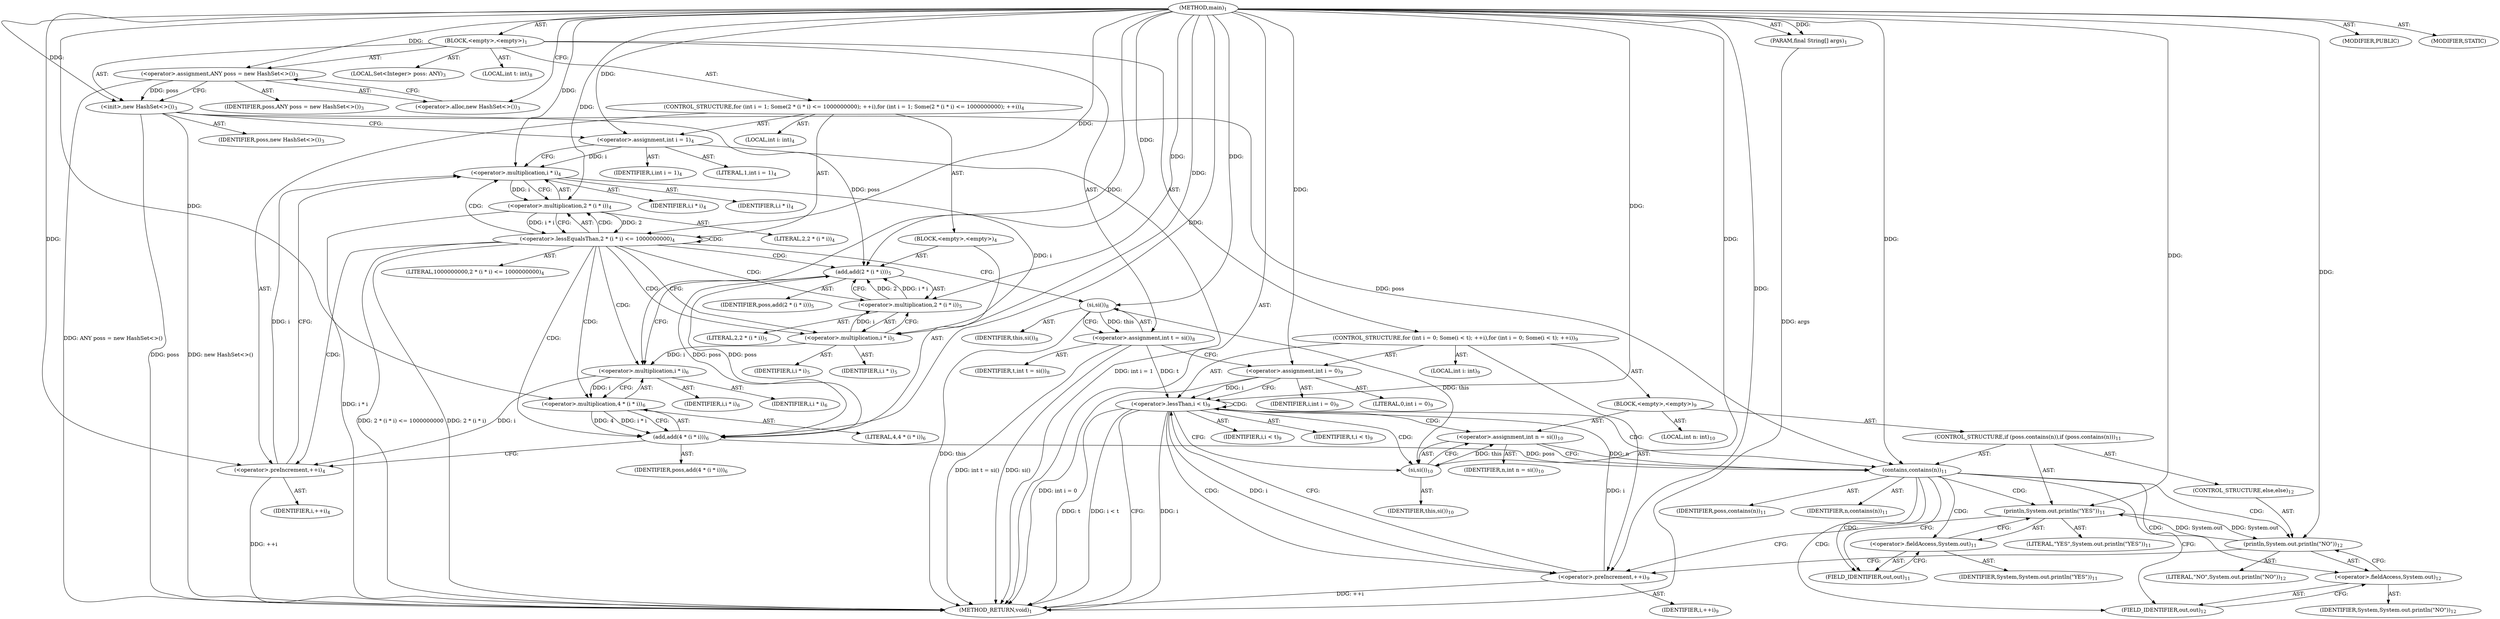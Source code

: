 digraph "main" {  
"19" [label = <(METHOD,main)<SUB>1</SUB>> ]
"20" [label = <(PARAM,final String[] args)<SUB>1</SUB>> ]
"21" [label = <(BLOCK,&lt;empty&gt;,&lt;empty&gt;)<SUB>1</SUB>> ]
"4" [label = <(LOCAL,Set&lt;Integer&gt; poss: ANY)<SUB>3</SUB>> ]
"22" [label = <(&lt;operator&gt;.assignment,ANY poss = new HashSet&lt;&gt;())<SUB>3</SUB>> ]
"23" [label = <(IDENTIFIER,poss,ANY poss = new HashSet&lt;&gt;())<SUB>3</SUB>> ]
"24" [label = <(&lt;operator&gt;.alloc,new HashSet&lt;&gt;())<SUB>3</SUB>> ]
"25" [label = <(&lt;init&gt;,new HashSet&lt;&gt;())<SUB>3</SUB>> ]
"3" [label = <(IDENTIFIER,poss,new HashSet&lt;&gt;())<SUB>3</SUB>> ]
"26" [label = <(CONTROL_STRUCTURE,for (int i = 1; Some(2 * (i * i) &lt;= 1000000000); ++i),for (int i = 1; Some(2 * (i * i) &lt;= 1000000000); ++i))<SUB>4</SUB>> ]
"27" [label = <(LOCAL,int i: int)<SUB>4</SUB>> ]
"28" [label = <(&lt;operator&gt;.assignment,int i = 1)<SUB>4</SUB>> ]
"29" [label = <(IDENTIFIER,i,int i = 1)<SUB>4</SUB>> ]
"30" [label = <(LITERAL,1,int i = 1)<SUB>4</SUB>> ]
"31" [label = <(&lt;operator&gt;.lessEqualsThan,2 * (i * i) &lt;= 1000000000)<SUB>4</SUB>> ]
"32" [label = <(&lt;operator&gt;.multiplication,2 * (i * i))<SUB>4</SUB>> ]
"33" [label = <(LITERAL,2,2 * (i * i))<SUB>4</SUB>> ]
"34" [label = <(&lt;operator&gt;.multiplication,i * i)<SUB>4</SUB>> ]
"35" [label = <(IDENTIFIER,i,i * i)<SUB>4</SUB>> ]
"36" [label = <(IDENTIFIER,i,i * i)<SUB>4</SUB>> ]
"37" [label = <(LITERAL,1000000000,2 * (i * i) &lt;= 1000000000)<SUB>4</SUB>> ]
"38" [label = <(&lt;operator&gt;.preIncrement,++i)<SUB>4</SUB>> ]
"39" [label = <(IDENTIFIER,i,++i)<SUB>4</SUB>> ]
"40" [label = <(BLOCK,&lt;empty&gt;,&lt;empty&gt;)<SUB>4</SUB>> ]
"41" [label = <(add,add(2 * (i * i)))<SUB>5</SUB>> ]
"42" [label = <(IDENTIFIER,poss,add(2 * (i * i)))<SUB>5</SUB>> ]
"43" [label = <(&lt;operator&gt;.multiplication,2 * (i * i))<SUB>5</SUB>> ]
"44" [label = <(LITERAL,2,2 * (i * i))<SUB>5</SUB>> ]
"45" [label = <(&lt;operator&gt;.multiplication,i * i)<SUB>5</SUB>> ]
"46" [label = <(IDENTIFIER,i,i * i)<SUB>5</SUB>> ]
"47" [label = <(IDENTIFIER,i,i * i)<SUB>5</SUB>> ]
"48" [label = <(add,add(4 * (i * i)))<SUB>6</SUB>> ]
"49" [label = <(IDENTIFIER,poss,add(4 * (i * i)))<SUB>6</SUB>> ]
"50" [label = <(&lt;operator&gt;.multiplication,4 * (i * i))<SUB>6</SUB>> ]
"51" [label = <(LITERAL,4,4 * (i * i))<SUB>6</SUB>> ]
"52" [label = <(&lt;operator&gt;.multiplication,i * i)<SUB>6</SUB>> ]
"53" [label = <(IDENTIFIER,i,i * i)<SUB>6</SUB>> ]
"54" [label = <(IDENTIFIER,i,i * i)<SUB>6</SUB>> ]
"55" [label = <(LOCAL,int t: int)<SUB>8</SUB>> ]
"56" [label = <(&lt;operator&gt;.assignment,int t = si())<SUB>8</SUB>> ]
"57" [label = <(IDENTIFIER,t,int t = si())<SUB>8</SUB>> ]
"58" [label = <(si,si())<SUB>8</SUB>> ]
"59" [label = <(IDENTIFIER,this,si())<SUB>8</SUB>> ]
"60" [label = <(CONTROL_STRUCTURE,for (int i = 0; Some(i &lt; t); ++i),for (int i = 0; Some(i &lt; t); ++i))<SUB>9</SUB>> ]
"61" [label = <(LOCAL,int i: int)<SUB>9</SUB>> ]
"62" [label = <(&lt;operator&gt;.assignment,int i = 0)<SUB>9</SUB>> ]
"63" [label = <(IDENTIFIER,i,int i = 0)<SUB>9</SUB>> ]
"64" [label = <(LITERAL,0,int i = 0)<SUB>9</SUB>> ]
"65" [label = <(&lt;operator&gt;.lessThan,i &lt; t)<SUB>9</SUB>> ]
"66" [label = <(IDENTIFIER,i,i &lt; t)<SUB>9</SUB>> ]
"67" [label = <(IDENTIFIER,t,i &lt; t)<SUB>9</SUB>> ]
"68" [label = <(&lt;operator&gt;.preIncrement,++i)<SUB>9</SUB>> ]
"69" [label = <(IDENTIFIER,i,++i)<SUB>9</SUB>> ]
"70" [label = <(BLOCK,&lt;empty&gt;,&lt;empty&gt;)<SUB>9</SUB>> ]
"71" [label = <(LOCAL,int n: int)<SUB>10</SUB>> ]
"72" [label = <(&lt;operator&gt;.assignment,int n = si())<SUB>10</SUB>> ]
"73" [label = <(IDENTIFIER,n,int n = si())<SUB>10</SUB>> ]
"74" [label = <(si,si())<SUB>10</SUB>> ]
"75" [label = <(IDENTIFIER,this,si())<SUB>10</SUB>> ]
"76" [label = <(CONTROL_STRUCTURE,if (poss.contains(n)),if (poss.contains(n)))<SUB>11</SUB>> ]
"77" [label = <(contains,contains(n))<SUB>11</SUB>> ]
"78" [label = <(IDENTIFIER,poss,contains(n))<SUB>11</SUB>> ]
"79" [label = <(IDENTIFIER,n,contains(n))<SUB>11</SUB>> ]
"80" [label = <(println,System.out.println(&quot;YES&quot;))<SUB>11</SUB>> ]
"81" [label = <(&lt;operator&gt;.fieldAccess,System.out)<SUB>11</SUB>> ]
"82" [label = <(IDENTIFIER,System,System.out.println(&quot;YES&quot;))<SUB>11</SUB>> ]
"83" [label = <(FIELD_IDENTIFIER,out,out)<SUB>11</SUB>> ]
"84" [label = <(LITERAL,&quot;YES&quot;,System.out.println(&quot;YES&quot;))<SUB>11</SUB>> ]
"85" [label = <(CONTROL_STRUCTURE,else,else)<SUB>12</SUB>> ]
"86" [label = <(println,System.out.println(&quot;NO&quot;))<SUB>12</SUB>> ]
"87" [label = <(&lt;operator&gt;.fieldAccess,System.out)<SUB>12</SUB>> ]
"88" [label = <(IDENTIFIER,System,System.out.println(&quot;NO&quot;))<SUB>12</SUB>> ]
"89" [label = <(FIELD_IDENTIFIER,out,out)<SUB>12</SUB>> ]
"90" [label = <(LITERAL,&quot;NO&quot;,System.out.println(&quot;NO&quot;))<SUB>12</SUB>> ]
"91" [label = <(MODIFIER,PUBLIC)> ]
"92" [label = <(MODIFIER,STATIC)> ]
"93" [label = <(METHOD_RETURN,void)<SUB>1</SUB>> ]
  "19" -> "20"  [ label = "AST: "] 
  "19" -> "21"  [ label = "AST: "] 
  "19" -> "91"  [ label = "AST: "] 
  "19" -> "92"  [ label = "AST: "] 
  "19" -> "93"  [ label = "AST: "] 
  "21" -> "4"  [ label = "AST: "] 
  "21" -> "22"  [ label = "AST: "] 
  "21" -> "25"  [ label = "AST: "] 
  "21" -> "26"  [ label = "AST: "] 
  "21" -> "55"  [ label = "AST: "] 
  "21" -> "56"  [ label = "AST: "] 
  "21" -> "60"  [ label = "AST: "] 
  "22" -> "23"  [ label = "AST: "] 
  "22" -> "24"  [ label = "AST: "] 
  "25" -> "3"  [ label = "AST: "] 
  "26" -> "27"  [ label = "AST: "] 
  "26" -> "28"  [ label = "AST: "] 
  "26" -> "31"  [ label = "AST: "] 
  "26" -> "38"  [ label = "AST: "] 
  "26" -> "40"  [ label = "AST: "] 
  "28" -> "29"  [ label = "AST: "] 
  "28" -> "30"  [ label = "AST: "] 
  "31" -> "32"  [ label = "AST: "] 
  "31" -> "37"  [ label = "AST: "] 
  "32" -> "33"  [ label = "AST: "] 
  "32" -> "34"  [ label = "AST: "] 
  "34" -> "35"  [ label = "AST: "] 
  "34" -> "36"  [ label = "AST: "] 
  "38" -> "39"  [ label = "AST: "] 
  "40" -> "41"  [ label = "AST: "] 
  "40" -> "48"  [ label = "AST: "] 
  "41" -> "42"  [ label = "AST: "] 
  "41" -> "43"  [ label = "AST: "] 
  "43" -> "44"  [ label = "AST: "] 
  "43" -> "45"  [ label = "AST: "] 
  "45" -> "46"  [ label = "AST: "] 
  "45" -> "47"  [ label = "AST: "] 
  "48" -> "49"  [ label = "AST: "] 
  "48" -> "50"  [ label = "AST: "] 
  "50" -> "51"  [ label = "AST: "] 
  "50" -> "52"  [ label = "AST: "] 
  "52" -> "53"  [ label = "AST: "] 
  "52" -> "54"  [ label = "AST: "] 
  "56" -> "57"  [ label = "AST: "] 
  "56" -> "58"  [ label = "AST: "] 
  "58" -> "59"  [ label = "AST: "] 
  "60" -> "61"  [ label = "AST: "] 
  "60" -> "62"  [ label = "AST: "] 
  "60" -> "65"  [ label = "AST: "] 
  "60" -> "68"  [ label = "AST: "] 
  "60" -> "70"  [ label = "AST: "] 
  "62" -> "63"  [ label = "AST: "] 
  "62" -> "64"  [ label = "AST: "] 
  "65" -> "66"  [ label = "AST: "] 
  "65" -> "67"  [ label = "AST: "] 
  "68" -> "69"  [ label = "AST: "] 
  "70" -> "71"  [ label = "AST: "] 
  "70" -> "72"  [ label = "AST: "] 
  "70" -> "76"  [ label = "AST: "] 
  "72" -> "73"  [ label = "AST: "] 
  "72" -> "74"  [ label = "AST: "] 
  "74" -> "75"  [ label = "AST: "] 
  "76" -> "77"  [ label = "AST: "] 
  "76" -> "80"  [ label = "AST: "] 
  "76" -> "85"  [ label = "AST: "] 
  "77" -> "78"  [ label = "AST: "] 
  "77" -> "79"  [ label = "AST: "] 
  "80" -> "81"  [ label = "AST: "] 
  "80" -> "84"  [ label = "AST: "] 
  "81" -> "82"  [ label = "AST: "] 
  "81" -> "83"  [ label = "AST: "] 
  "85" -> "86"  [ label = "AST: "] 
  "86" -> "87"  [ label = "AST: "] 
  "86" -> "90"  [ label = "AST: "] 
  "87" -> "88"  [ label = "AST: "] 
  "87" -> "89"  [ label = "AST: "] 
  "22" -> "25"  [ label = "CFG: "] 
  "25" -> "28"  [ label = "CFG: "] 
  "56" -> "62"  [ label = "CFG: "] 
  "24" -> "22"  [ label = "CFG: "] 
  "28" -> "34"  [ label = "CFG: "] 
  "31" -> "45"  [ label = "CFG: "] 
  "31" -> "58"  [ label = "CFG: "] 
  "38" -> "34"  [ label = "CFG: "] 
  "58" -> "56"  [ label = "CFG: "] 
  "62" -> "65"  [ label = "CFG: "] 
  "65" -> "93"  [ label = "CFG: "] 
  "65" -> "74"  [ label = "CFG: "] 
  "68" -> "65"  [ label = "CFG: "] 
  "32" -> "31"  [ label = "CFG: "] 
  "41" -> "52"  [ label = "CFG: "] 
  "48" -> "38"  [ label = "CFG: "] 
  "72" -> "77"  [ label = "CFG: "] 
  "34" -> "32"  [ label = "CFG: "] 
  "43" -> "41"  [ label = "CFG: "] 
  "50" -> "48"  [ label = "CFG: "] 
  "74" -> "72"  [ label = "CFG: "] 
  "77" -> "83"  [ label = "CFG: "] 
  "77" -> "89"  [ label = "CFG: "] 
  "80" -> "68"  [ label = "CFG: "] 
  "45" -> "43"  [ label = "CFG: "] 
  "52" -> "50"  [ label = "CFG: "] 
  "81" -> "80"  [ label = "CFG: "] 
  "86" -> "68"  [ label = "CFG: "] 
  "83" -> "81"  [ label = "CFG: "] 
  "87" -> "86"  [ label = "CFG: "] 
  "89" -> "87"  [ label = "CFG: "] 
  "19" -> "24"  [ label = "CFG: "] 
  "20" -> "93"  [ label = "DDG: args"] 
  "22" -> "93"  [ label = "DDG: ANY poss = new HashSet&lt;&gt;()"] 
  "25" -> "93"  [ label = "DDG: poss"] 
  "25" -> "93"  [ label = "DDG: new HashSet&lt;&gt;()"] 
  "28" -> "93"  [ label = "DDG: int i = 1"] 
  "32" -> "93"  [ label = "DDG: i * i"] 
  "31" -> "93"  [ label = "DDG: 2 * (i * i)"] 
  "31" -> "93"  [ label = "DDG: 2 * (i * i) &lt;= 1000000000"] 
  "58" -> "93"  [ label = "DDG: this"] 
  "56" -> "93"  [ label = "DDG: si()"] 
  "56" -> "93"  [ label = "DDG: int t = si()"] 
  "62" -> "93"  [ label = "DDG: int i = 0"] 
  "65" -> "93"  [ label = "DDG: i"] 
  "65" -> "93"  [ label = "DDG: t"] 
  "65" -> "93"  [ label = "DDG: i &lt; t"] 
  "68" -> "93"  [ label = "DDG: ++i"] 
  "38" -> "93"  [ label = "DDG: ++i"] 
  "19" -> "20"  [ label = "DDG: "] 
  "19" -> "22"  [ label = "DDG: "] 
  "58" -> "56"  [ label = "DDG: this"] 
  "22" -> "25"  [ label = "DDG: poss"] 
  "19" -> "25"  [ label = "DDG: "] 
  "19" -> "28"  [ label = "DDG: "] 
  "19" -> "62"  [ label = "DDG: "] 
  "32" -> "31"  [ label = "DDG: 2"] 
  "32" -> "31"  [ label = "DDG: i * i"] 
  "19" -> "31"  [ label = "DDG: "] 
  "52" -> "38"  [ label = "DDG: i"] 
  "19" -> "38"  [ label = "DDG: "] 
  "19" -> "58"  [ label = "DDG: "] 
  "62" -> "65"  [ label = "DDG: i"] 
  "68" -> "65"  [ label = "DDG: i"] 
  "19" -> "65"  [ label = "DDG: "] 
  "56" -> "65"  [ label = "DDG: t"] 
  "65" -> "68"  [ label = "DDG: i"] 
  "19" -> "68"  [ label = "DDG: "] 
  "74" -> "72"  [ label = "DDG: this"] 
  "19" -> "32"  [ label = "DDG: "] 
  "34" -> "32"  [ label = "DDG: i"] 
  "25" -> "41"  [ label = "DDG: poss"] 
  "48" -> "41"  [ label = "DDG: poss"] 
  "19" -> "41"  [ label = "DDG: "] 
  "43" -> "41"  [ label = "DDG: 2"] 
  "43" -> "41"  [ label = "DDG: i * i"] 
  "41" -> "48"  [ label = "DDG: poss"] 
  "19" -> "48"  [ label = "DDG: "] 
  "50" -> "48"  [ label = "DDG: 4"] 
  "50" -> "48"  [ label = "DDG: i * i"] 
  "28" -> "34"  [ label = "DDG: i"] 
  "38" -> "34"  [ label = "DDG: i"] 
  "19" -> "34"  [ label = "DDG: "] 
  "19" -> "43"  [ label = "DDG: "] 
  "45" -> "43"  [ label = "DDG: i"] 
  "19" -> "50"  [ label = "DDG: "] 
  "52" -> "50"  [ label = "DDG: i"] 
  "58" -> "74"  [ label = "DDG: this"] 
  "19" -> "74"  [ label = "DDG: "] 
  "25" -> "77"  [ label = "DDG: poss"] 
  "48" -> "77"  [ label = "DDG: poss"] 
  "19" -> "77"  [ label = "DDG: "] 
  "72" -> "77"  [ label = "DDG: n"] 
  "86" -> "80"  [ label = "DDG: System.out"] 
  "19" -> "80"  [ label = "DDG: "] 
  "34" -> "45"  [ label = "DDG: i"] 
  "19" -> "45"  [ label = "DDG: "] 
  "45" -> "52"  [ label = "DDG: i"] 
  "19" -> "52"  [ label = "DDG: "] 
  "80" -> "86"  [ label = "DDG: System.out"] 
  "19" -> "86"  [ label = "DDG: "] 
  "31" -> "34"  [ label = "CDG: "] 
  "31" -> "48"  [ label = "CDG: "] 
  "31" -> "32"  [ label = "CDG: "] 
  "31" -> "52"  [ label = "CDG: "] 
  "31" -> "38"  [ label = "CDG: "] 
  "31" -> "41"  [ label = "CDG: "] 
  "31" -> "45"  [ label = "CDG: "] 
  "31" -> "50"  [ label = "CDG: "] 
  "31" -> "31"  [ label = "CDG: "] 
  "31" -> "43"  [ label = "CDG: "] 
  "65" -> "68"  [ label = "CDG: "] 
  "65" -> "77"  [ label = "CDG: "] 
  "65" -> "72"  [ label = "CDG: "] 
  "65" -> "74"  [ label = "CDG: "] 
  "65" -> "65"  [ label = "CDG: "] 
  "77" -> "80"  [ label = "CDG: "] 
  "77" -> "83"  [ label = "CDG: "] 
  "77" -> "89"  [ label = "CDG: "] 
  "77" -> "81"  [ label = "CDG: "] 
  "77" -> "87"  [ label = "CDG: "] 
  "77" -> "86"  [ label = "CDG: "] 
}
